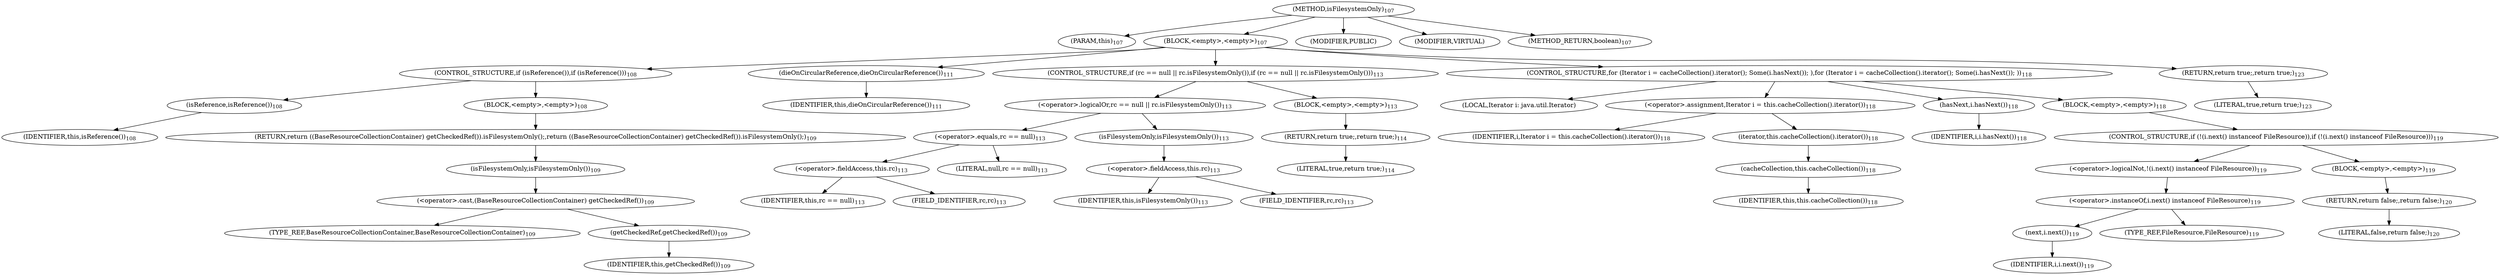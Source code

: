 digraph "isFilesystemOnly" {  
"161" [label = <(METHOD,isFilesystemOnly)<SUB>107</SUB>> ]
"20" [label = <(PARAM,this)<SUB>107</SUB>> ]
"162" [label = <(BLOCK,&lt;empty&gt;,&lt;empty&gt;)<SUB>107</SUB>> ]
"163" [label = <(CONTROL_STRUCTURE,if (isReference()),if (isReference()))<SUB>108</SUB>> ]
"164" [label = <(isReference,isReference())<SUB>108</SUB>> ]
"19" [label = <(IDENTIFIER,this,isReference())<SUB>108</SUB>> ]
"165" [label = <(BLOCK,&lt;empty&gt;,&lt;empty&gt;)<SUB>108</SUB>> ]
"166" [label = <(RETURN,return ((BaseResourceCollectionContainer) getCheckedRef()).isFilesystemOnly();,return ((BaseResourceCollectionContainer) getCheckedRef()).isFilesystemOnly();)<SUB>109</SUB>> ]
"167" [label = <(isFilesystemOnly,isFilesystemOnly())<SUB>109</SUB>> ]
"168" [label = <(&lt;operator&gt;.cast,(BaseResourceCollectionContainer) getCheckedRef())<SUB>109</SUB>> ]
"169" [label = <(TYPE_REF,BaseResourceCollectionContainer,BaseResourceCollectionContainer)<SUB>109</SUB>> ]
"170" [label = <(getCheckedRef,getCheckedRef())<SUB>109</SUB>> ]
"21" [label = <(IDENTIFIER,this,getCheckedRef())<SUB>109</SUB>> ]
"171" [label = <(dieOnCircularReference,dieOnCircularReference())<SUB>111</SUB>> ]
"22" [label = <(IDENTIFIER,this,dieOnCircularReference())<SUB>111</SUB>> ]
"172" [label = <(CONTROL_STRUCTURE,if (rc == null || rc.isFilesystemOnly()),if (rc == null || rc.isFilesystemOnly()))<SUB>113</SUB>> ]
"173" [label = <(&lt;operator&gt;.logicalOr,rc == null || rc.isFilesystemOnly())<SUB>113</SUB>> ]
"174" [label = <(&lt;operator&gt;.equals,rc == null)<SUB>113</SUB>> ]
"175" [label = <(&lt;operator&gt;.fieldAccess,this.rc)<SUB>113</SUB>> ]
"176" [label = <(IDENTIFIER,this,rc == null)<SUB>113</SUB>> ]
"177" [label = <(FIELD_IDENTIFIER,rc,rc)<SUB>113</SUB>> ]
"178" [label = <(LITERAL,null,rc == null)<SUB>113</SUB>> ]
"179" [label = <(isFilesystemOnly,isFilesystemOnly())<SUB>113</SUB>> ]
"180" [label = <(&lt;operator&gt;.fieldAccess,this.rc)<SUB>113</SUB>> ]
"181" [label = <(IDENTIFIER,this,isFilesystemOnly())<SUB>113</SUB>> ]
"182" [label = <(FIELD_IDENTIFIER,rc,rc)<SUB>113</SUB>> ]
"183" [label = <(BLOCK,&lt;empty&gt;,&lt;empty&gt;)<SUB>113</SUB>> ]
"184" [label = <(RETURN,return true;,return true;)<SUB>114</SUB>> ]
"185" [label = <(LITERAL,true,return true;)<SUB>114</SUB>> ]
"186" [label = <(CONTROL_STRUCTURE,for (Iterator i = cacheCollection().iterator(); Some(i.hasNext()); ),for (Iterator i = cacheCollection().iterator(); Some(i.hasNext()); ))<SUB>118</SUB>> ]
"187" [label = <(LOCAL,Iterator i: java.util.Iterator)> ]
"188" [label = <(&lt;operator&gt;.assignment,Iterator i = this.cacheCollection().iterator())<SUB>118</SUB>> ]
"189" [label = <(IDENTIFIER,i,Iterator i = this.cacheCollection().iterator())<SUB>118</SUB>> ]
"190" [label = <(iterator,this.cacheCollection().iterator())<SUB>118</SUB>> ]
"191" [label = <(cacheCollection,this.cacheCollection())<SUB>118</SUB>> ]
"23" [label = <(IDENTIFIER,this,this.cacheCollection())<SUB>118</SUB>> ]
"192" [label = <(hasNext,i.hasNext())<SUB>118</SUB>> ]
"193" [label = <(IDENTIFIER,i,i.hasNext())<SUB>118</SUB>> ]
"194" [label = <(BLOCK,&lt;empty&gt;,&lt;empty&gt;)<SUB>118</SUB>> ]
"195" [label = <(CONTROL_STRUCTURE,if (!(i.next() instanceof FileResource)),if (!(i.next() instanceof FileResource)))<SUB>119</SUB>> ]
"196" [label = <(&lt;operator&gt;.logicalNot,!(i.next() instanceof FileResource))<SUB>119</SUB>> ]
"197" [label = <(&lt;operator&gt;.instanceOf,i.next() instanceof FileResource)<SUB>119</SUB>> ]
"198" [label = <(next,i.next())<SUB>119</SUB>> ]
"199" [label = <(IDENTIFIER,i,i.next())<SUB>119</SUB>> ]
"200" [label = <(TYPE_REF,FileResource,FileResource)<SUB>119</SUB>> ]
"201" [label = <(BLOCK,&lt;empty&gt;,&lt;empty&gt;)<SUB>119</SUB>> ]
"202" [label = <(RETURN,return false;,return false;)<SUB>120</SUB>> ]
"203" [label = <(LITERAL,false,return false;)<SUB>120</SUB>> ]
"204" [label = <(RETURN,return true;,return true;)<SUB>123</SUB>> ]
"205" [label = <(LITERAL,true,return true;)<SUB>123</SUB>> ]
"206" [label = <(MODIFIER,PUBLIC)> ]
"207" [label = <(MODIFIER,VIRTUAL)> ]
"208" [label = <(METHOD_RETURN,boolean)<SUB>107</SUB>> ]
  "161" -> "20" 
  "161" -> "162" 
  "161" -> "206" 
  "161" -> "207" 
  "161" -> "208" 
  "162" -> "163" 
  "162" -> "171" 
  "162" -> "172" 
  "162" -> "186" 
  "162" -> "204" 
  "163" -> "164" 
  "163" -> "165" 
  "164" -> "19" 
  "165" -> "166" 
  "166" -> "167" 
  "167" -> "168" 
  "168" -> "169" 
  "168" -> "170" 
  "170" -> "21" 
  "171" -> "22" 
  "172" -> "173" 
  "172" -> "183" 
  "173" -> "174" 
  "173" -> "179" 
  "174" -> "175" 
  "174" -> "178" 
  "175" -> "176" 
  "175" -> "177" 
  "179" -> "180" 
  "180" -> "181" 
  "180" -> "182" 
  "183" -> "184" 
  "184" -> "185" 
  "186" -> "187" 
  "186" -> "188" 
  "186" -> "192" 
  "186" -> "194" 
  "188" -> "189" 
  "188" -> "190" 
  "190" -> "191" 
  "191" -> "23" 
  "192" -> "193" 
  "194" -> "195" 
  "195" -> "196" 
  "195" -> "201" 
  "196" -> "197" 
  "197" -> "198" 
  "197" -> "200" 
  "198" -> "199" 
  "201" -> "202" 
  "202" -> "203" 
  "204" -> "205" 
}
